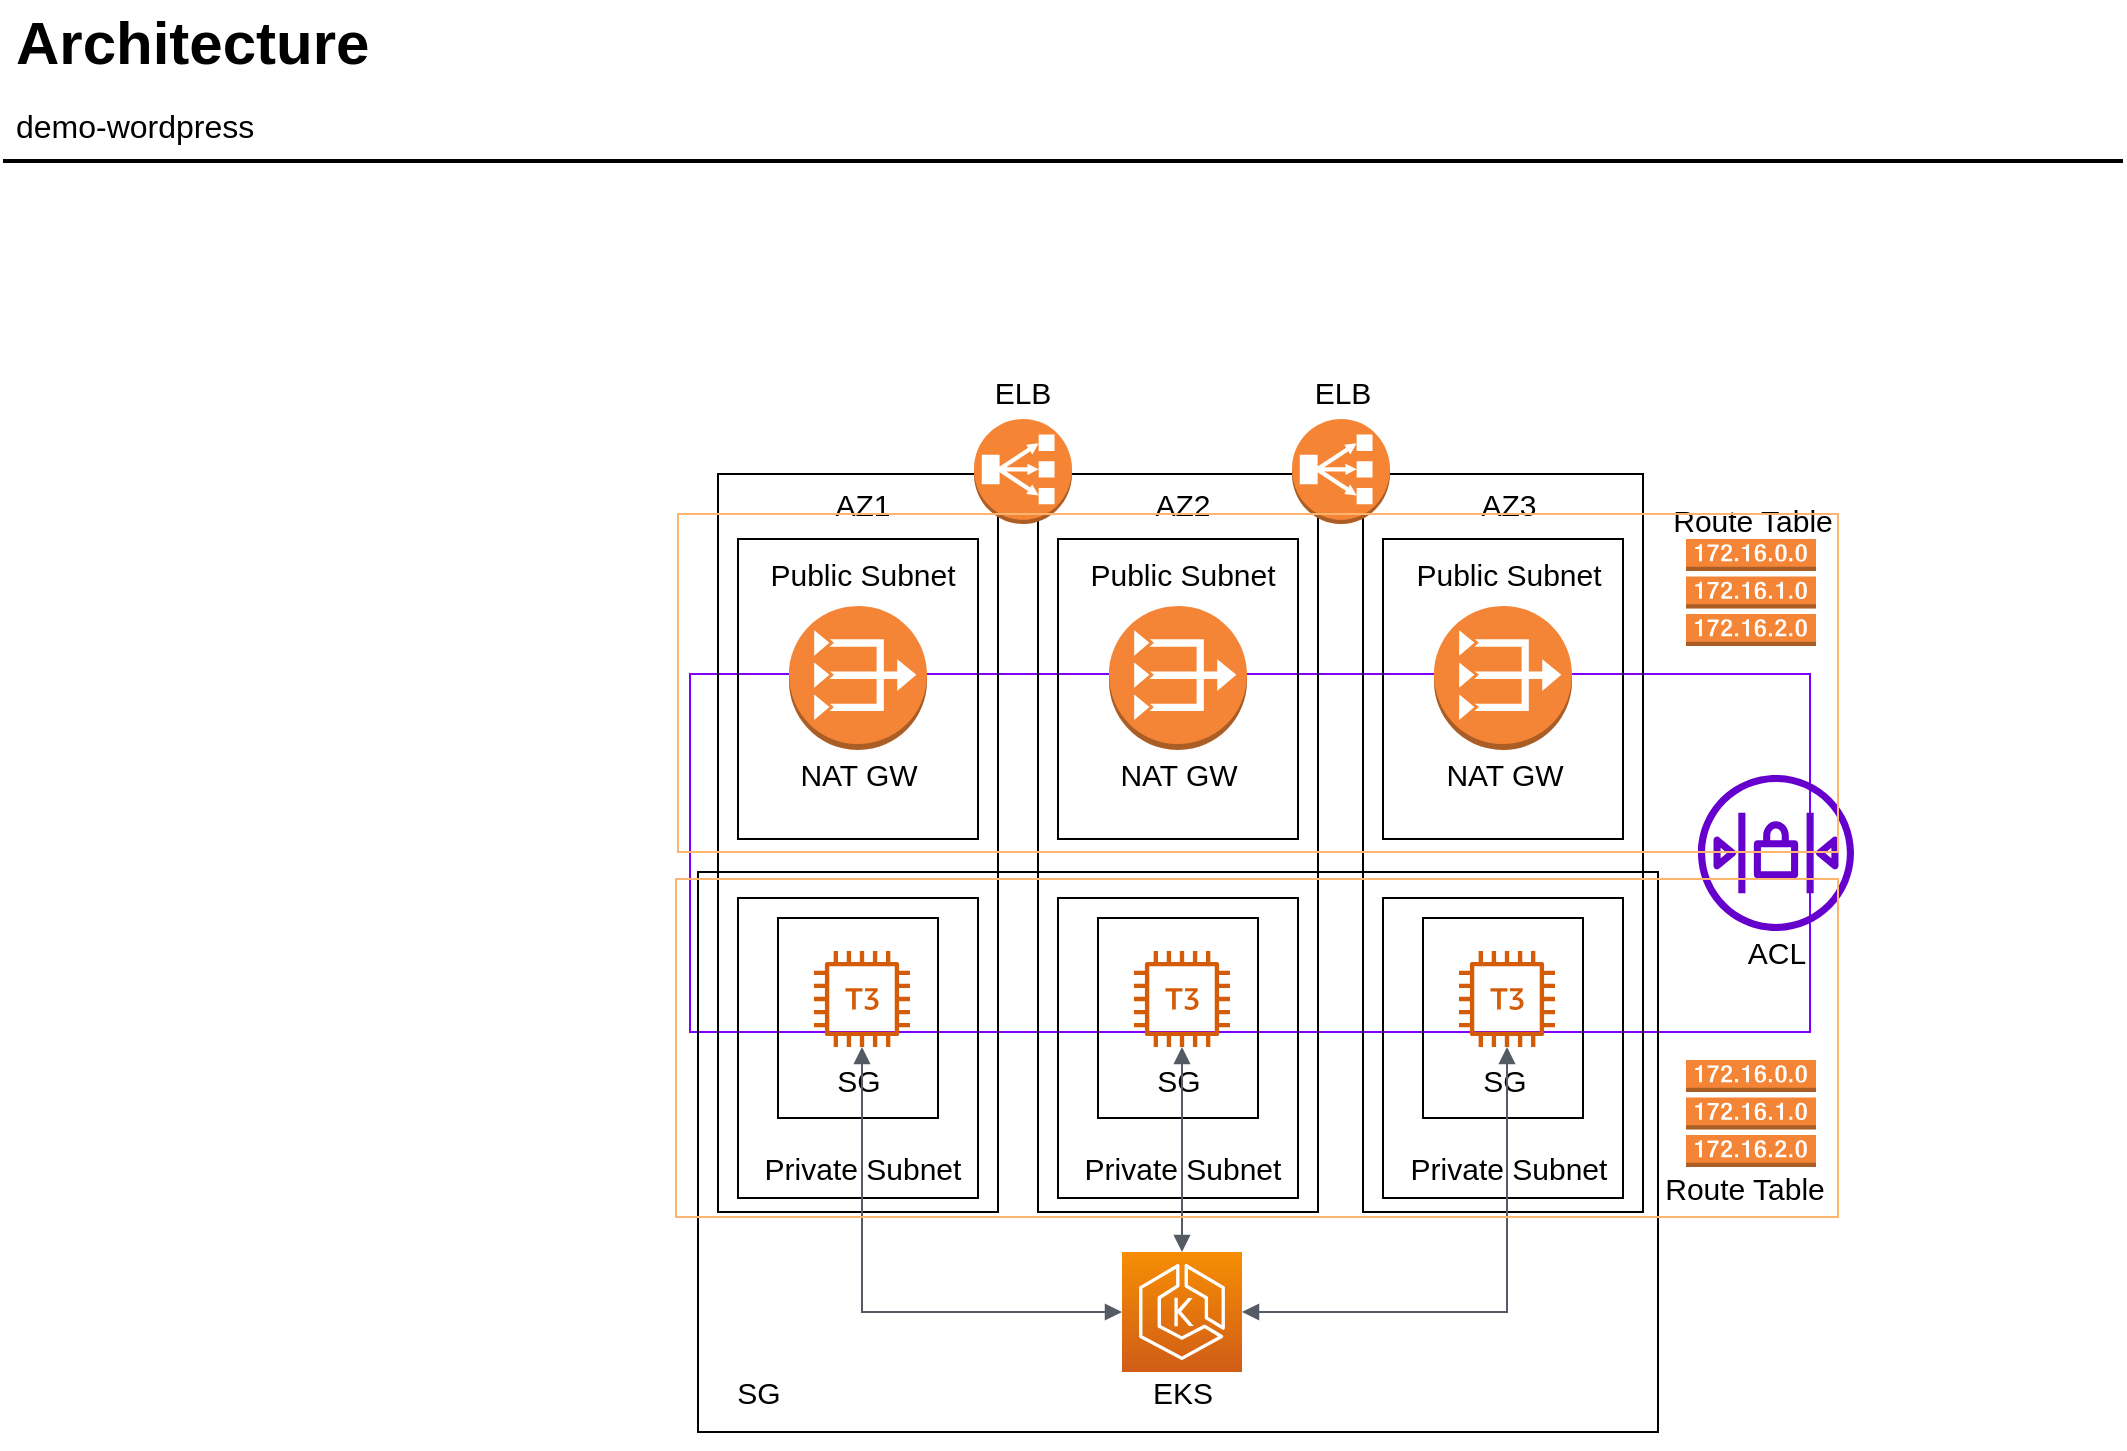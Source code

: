 <mxfile version="16.6.1" type="github">
  <diagram id="Ht1M8jgEwFfnCIfOTk4-" name="Page-1">
    <mxGraphModel dx="1673" dy="887" grid="1" gridSize="10" guides="1" tooltips="1" connect="1" arrows="1" fold="1" page="1" pageScale="1" pageWidth="1169" pageHeight="827" math="0" shadow="0">
      <root>
        <mxCell id="0" />
        <mxCell id="1" parent="0" />
        <mxCell id="Htbz3_5xFDLYGNEnt884-63" value="" style="rounded=0;whiteSpace=wrap;html=1;fontSize=15;fontColor=#DBD4EE;fillColor=none;strokeColor=#7F00FF;" vertex="1" parent="1">
          <mxGeometry x="396" y="401" width="560" height="179" as="geometry" />
        </mxCell>
        <mxCell id="Htbz3_5xFDLYGNEnt884-4" value="" style="rounded=0;whiteSpace=wrap;html=1;fillColor=none;" vertex="1" parent="1">
          <mxGeometry x="440" y="523" width="80" height="100" as="geometry" />
        </mxCell>
        <mxCell id="Htbz3_5xFDLYGNEnt884-12" value="" style="rounded=0;whiteSpace=wrap;html=1;fontSize=15;fillColor=none;" vertex="1" parent="1">
          <mxGeometry x="420" y="513" width="120" height="150" as="geometry" />
        </mxCell>
        <mxCell id="Htbz3_5xFDLYGNEnt884-22" value="" style="rounded=0;whiteSpace=wrap;html=1;fillColor=none;" vertex="1" parent="1">
          <mxGeometry x="600" y="523" width="80" height="100" as="geometry" />
        </mxCell>
        <mxCell id="Htbz3_5xFDLYGNEnt884-33" value="" style="rounded=0;whiteSpace=wrap;html=1;fillColor=none;" vertex="1" parent="1">
          <mxGeometry x="762.5" y="523" width="80" height="100" as="geometry" />
        </mxCell>
        <mxCell id="Htbz3_5xFDLYGNEnt884-35" value="" style="rounded=0;whiteSpace=wrap;html=1;fontSize=15;fillColor=none;" vertex="1" parent="1">
          <mxGeometry x="742.5" y="513" width="120" height="150" as="geometry" />
        </mxCell>
        <mxCell id="Htbz3_5xFDLYGNEnt884-24" value="" style="rounded=0;whiteSpace=wrap;html=1;fontSize=15;fillColor=none;" vertex="1" parent="1">
          <mxGeometry x="580" y="513" width="120" height="150" as="geometry" />
        </mxCell>
        <mxCell id="Htbz3_5xFDLYGNEnt884-46" value="" style="rounded=0;whiteSpace=wrap;html=1;fontSize=15;fillColor=none;strokeColor=#000000;" vertex="1" parent="1">
          <mxGeometry x="400" y="500" width="480" height="280" as="geometry" />
        </mxCell>
        <mxCell id="Htbz3_5xFDLYGNEnt884-18" value="" style="rounded=0;whiteSpace=wrap;html=1;fontSize=15;fillColor=none;" vertex="1" parent="1">
          <mxGeometry x="410" y="301" width="140" height="369" as="geometry" />
        </mxCell>
        <mxCell id="-QjtrjUzRDEMRZ5MF8oH-47" value="Architecture" style="text;html=1;resizable=0;points=[];autosize=1;align=left;verticalAlign=top;spacingTop=-4;fontSize=30;fontStyle=1" parent="1" vertex="1">
          <mxGeometry x="56.5" y="64.5" width="190" height="40" as="geometry" />
        </mxCell>
        <mxCell id="-QjtrjUzRDEMRZ5MF8oH-48" value="demo-wordpress" style="text;html=1;resizable=0;points=[];autosize=1;align=left;verticalAlign=top;spacingTop=-4;fontSize=16;" parent="1" vertex="1">
          <mxGeometry x="56.5" y="114.5" width="130" height="20" as="geometry" />
        </mxCell>
        <mxCell id="SCVMTBWpLvtzJIhz15lM-1" value="" style="line;strokeWidth=2;html=1;fontSize=14;" parent="1" vertex="1">
          <mxGeometry x="52.5" y="139.5" width="1060" height="10" as="geometry" />
        </mxCell>
        <mxCell id="Htbz3_5xFDLYGNEnt884-3" value="" style="sketch=0;outlineConnect=0;fontColor=#232F3E;gradientColor=none;fillColor=#D45B07;strokeColor=none;dashed=0;verticalLabelPosition=bottom;verticalAlign=top;align=center;html=1;fontSize=12;fontStyle=0;aspect=fixed;pointerEvents=1;shape=mxgraph.aws4.t3_instance;" vertex="1" parent="1">
          <mxGeometry x="458" y="539.5" width="48" height="48" as="geometry" />
        </mxCell>
        <mxCell id="Htbz3_5xFDLYGNEnt884-5" value="&lt;font style=&quot;font-size: 15px&quot;&gt;SG&lt;/font&gt;" style="text;html=1;resizable=0;autosize=1;align=center;verticalAlign=middle;points=[];fillColor=none;strokeColor=none;rounded=0;" vertex="1" parent="1">
          <mxGeometry x="460" y="594" width="40" height="20" as="geometry" />
        </mxCell>
        <mxCell id="Htbz3_5xFDLYGNEnt884-13" value="Private Subnet" style="text;html=1;resizable=0;autosize=1;align=center;verticalAlign=middle;points=[];fillColor=none;strokeColor=none;rounded=0;fontSize=15;" vertex="1" parent="1">
          <mxGeometry x="427" y="638" width="110" height="20" as="geometry" />
        </mxCell>
        <mxCell id="Htbz3_5xFDLYGNEnt884-14" value="" style="rounded=0;whiteSpace=wrap;html=1;fontSize=15;fillColor=none;" vertex="1" parent="1">
          <mxGeometry x="420" y="333.5" width="120" height="150" as="geometry" />
        </mxCell>
        <mxCell id="Htbz3_5xFDLYGNEnt884-15" value="Public Subnet" style="text;html=1;resizable=0;autosize=1;align=center;verticalAlign=middle;points=[];fillColor=none;strokeColor=none;rounded=0;fontSize=15;" vertex="1" parent="1">
          <mxGeometry x="427" y="341" width="110" height="20" as="geometry" />
        </mxCell>
        <mxCell id="Htbz3_5xFDLYGNEnt884-16" value="" style="outlineConnect=0;dashed=0;verticalLabelPosition=bottom;verticalAlign=top;align=center;html=1;shape=mxgraph.aws3.vpc_nat_gateway;fillColor=#F58536;gradientColor=none;fontSize=15;" vertex="1" parent="1">
          <mxGeometry x="445.5" y="367" width="69" height="72" as="geometry" />
        </mxCell>
        <mxCell id="Htbz3_5xFDLYGNEnt884-17" value="NAT GW" style="text;html=1;resizable=0;autosize=1;align=center;verticalAlign=middle;points=[];fillColor=none;strokeColor=none;rounded=0;fontSize=15;" vertex="1" parent="1">
          <mxGeometry x="445" y="441" width="70" height="20" as="geometry" />
        </mxCell>
        <mxCell id="Htbz3_5xFDLYGNEnt884-19" value="AZ1" style="text;html=1;resizable=0;autosize=1;align=center;verticalAlign=middle;points=[];fillColor=none;strokeColor=none;rounded=0;fontSize=15;" vertex="1" parent="1">
          <mxGeometry x="462" y="306" width="40" height="20" as="geometry" />
        </mxCell>
        <mxCell id="Htbz3_5xFDLYGNEnt884-20" value="" style="rounded=0;whiteSpace=wrap;html=1;fontSize=15;fillColor=none;" vertex="1" parent="1">
          <mxGeometry x="570" y="301" width="140" height="369" as="geometry" />
        </mxCell>
        <mxCell id="Htbz3_5xFDLYGNEnt884-21" value="" style="sketch=0;outlineConnect=0;fontColor=#232F3E;gradientColor=none;fillColor=#D45B07;strokeColor=none;dashed=0;verticalLabelPosition=bottom;verticalAlign=top;align=center;html=1;fontSize=12;fontStyle=0;aspect=fixed;pointerEvents=1;shape=mxgraph.aws4.t3_instance;" vertex="1" parent="1">
          <mxGeometry x="618" y="539.5" width="48" height="48" as="geometry" />
        </mxCell>
        <mxCell id="Htbz3_5xFDLYGNEnt884-23" value="&lt;font style=&quot;font-size: 15px&quot;&gt;SG&lt;/font&gt;" style="text;html=1;resizable=0;autosize=1;align=center;verticalAlign=middle;points=[];fillColor=none;strokeColor=none;rounded=0;" vertex="1" parent="1">
          <mxGeometry x="620" y="594" width="40" height="20" as="geometry" />
        </mxCell>
        <mxCell id="Htbz3_5xFDLYGNEnt884-25" value="Private Subnet" style="text;html=1;resizable=0;autosize=1;align=center;verticalAlign=middle;points=[];fillColor=none;strokeColor=none;rounded=0;fontSize=15;" vertex="1" parent="1">
          <mxGeometry x="587" y="638" width="110" height="20" as="geometry" />
        </mxCell>
        <mxCell id="Htbz3_5xFDLYGNEnt884-26" value="" style="rounded=0;whiteSpace=wrap;html=1;fontSize=15;fillColor=none;" vertex="1" parent="1">
          <mxGeometry x="580" y="333.5" width="120" height="150" as="geometry" />
        </mxCell>
        <mxCell id="Htbz3_5xFDLYGNEnt884-27" value="Public Subnet" style="text;html=1;resizable=0;autosize=1;align=center;verticalAlign=middle;points=[];fillColor=none;strokeColor=none;rounded=0;fontSize=15;" vertex="1" parent="1">
          <mxGeometry x="587" y="341" width="110" height="20" as="geometry" />
        </mxCell>
        <mxCell id="Htbz3_5xFDLYGNEnt884-28" value="" style="outlineConnect=0;dashed=0;verticalLabelPosition=bottom;verticalAlign=top;align=center;html=1;shape=mxgraph.aws3.vpc_nat_gateway;fillColor=#F58536;gradientColor=none;fontSize=15;" vertex="1" parent="1">
          <mxGeometry x="605.5" y="367" width="69" height="72" as="geometry" />
        </mxCell>
        <mxCell id="Htbz3_5xFDLYGNEnt884-29" value="NAT GW" style="text;html=1;resizable=0;autosize=1;align=center;verticalAlign=middle;points=[];fillColor=none;strokeColor=none;rounded=0;fontSize=15;" vertex="1" parent="1">
          <mxGeometry x="605" y="441" width="70" height="20" as="geometry" />
        </mxCell>
        <mxCell id="Htbz3_5xFDLYGNEnt884-30" value="AZ2" style="text;html=1;resizable=0;autosize=1;align=center;verticalAlign=middle;points=[];fillColor=none;strokeColor=none;rounded=0;fontSize=15;" vertex="1" parent="1">
          <mxGeometry x="622" y="306" width="40" height="20" as="geometry" />
        </mxCell>
        <mxCell id="Htbz3_5xFDLYGNEnt884-31" value="" style="rounded=0;whiteSpace=wrap;html=1;fontSize=15;fillColor=none;" vertex="1" parent="1">
          <mxGeometry x="732.5" y="301" width="140" height="369" as="geometry" />
        </mxCell>
        <mxCell id="Htbz3_5xFDLYGNEnt884-32" value="" style="sketch=0;outlineConnect=0;fontColor=#232F3E;gradientColor=none;fillColor=#D45B07;strokeColor=none;dashed=0;verticalLabelPosition=bottom;verticalAlign=top;align=center;html=1;fontSize=12;fontStyle=0;aspect=fixed;pointerEvents=1;shape=mxgraph.aws4.t3_instance;" vertex="1" parent="1">
          <mxGeometry x="780.5" y="539.5" width="48" height="48" as="geometry" />
        </mxCell>
        <mxCell id="Htbz3_5xFDLYGNEnt884-34" value="&lt;font style=&quot;font-size: 15px&quot;&gt;SG&lt;/font&gt;" style="text;html=1;resizable=0;autosize=1;align=center;verticalAlign=middle;points=[];fillColor=none;strokeColor=none;rounded=0;" vertex="1" parent="1">
          <mxGeometry x="782.5" y="594" width="40" height="20" as="geometry" />
        </mxCell>
        <mxCell id="Htbz3_5xFDLYGNEnt884-36" value="Private Subnet" style="text;html=1;resizable=0;autosize=1;align=center;verticalAlign=middle;points=[];fillColor=none;strokeColor=none;rounded=0;fontSize=15;" vertex="1" parent="1">
          <mxGeometry x="749.5" y="638" width="110" height="20" as="geometry" />
        </mxCell>
        <mxCell id="Htbz3_5xFDLYGNEnt884-37" value="" style="rounded=0;whiteSpace=wrap;html=1;fontSize=15;fillColor=none;" vertex="1" parent="1">
          <mxGeometry x="742.5" y="333.5" width="120" height="150" as="geometry" />
        </mxCell>
        <mxCell id="Htbz3_5xFDLYGNEnt884-38" value="Public Subnet" style="text;html=1;resizable=0;autosize=1;align=center;verticalAlign=middle;points=[];fillColor=none;strokeColor=none;rounded=0;fontSize=15;" vertex="1" parent="1">
          <mxGeometry x="749.5" y="341" width="110" height="20" as="geometry" />
        </mxCell>
        <mxCell id="Htbz3_5xFDLYGNEnt884-39" value="" style="outlineConnect=0;dashed=0;verticalLabelPosition=bottom;verticalAlign=top;align=center;html=1;shape=mxgraph.aws3.vpc_nat_gateway;fillColor=#F58536;gradientColor=none;fontSize=15;" vertex="1" parent="1">
          <mxGeometry x="768" y="367" width="69" height="72" as="geometry" />
        </mxCell>
        <mxCell id="Htbz3_5xFDLYGNEnt884-40" value="NAT GW" style="text;html=1;resizable=0;autosize=1;align=center;verticalAlign=middle;points=[];fillColor=none;strokeColor=none;rounded=0;fontSize=15;" vertex="1" parent="1">
          <mxGeometry x="767.5" y="441" width="70" height="20" as="geometry" />
        </mxCell>
        <mxCell id="Htbz3_5xFDLYGNEnt884-41" value="AZ3" style="text;html=1;resizable=0;autosize=1;align=center;verticalAlign=middle;points=[];fillColor=none;strokeColor=none;rounded=0;fontSize=15;" vertex="1" parent="1">
          <mxGeometry x="784.5" y="306" width="40" height="20" as="geometry" />
        </mxCell>
        <mxCell id="Htbz3_5xFDLYGNEnt884-42" value="" style="outlineConnect=0;dashed=0;verticalLabelPosition=bottom;verticalAlign=top;align=center;html=1;shape=mxgraph.aws3.classic_load_balancer;fillColor=#F58534;gradientColor=none;fontSize=15;" vertex="1" parent="1">
          <mxGeometry x="538" y="273.5" width="49" height="52.5" as="geometry" />
        </mxCell>
        <mxCell id="Htbz3_5xFDLYGNEnt884-43" value="" style="outlineConnect=0;dashed=0;verticalLabelPosition=bottom;verticalAlign=top;align=center;html=1;shape=mxgraph.aws3.classic_load_balancer;fillColor=#F58534;gradientColor=none;fontSize=15;" vertex="1" parent="1">
          <mxGeometry x="697" y="273.5" width="49" height="52.5" as="geometry" />
        </mxCell>
        <mxCell id="Htbz3_5xFDLYGNEnt884-44" value="ELB" style="text;html=1;resizable=0;autosize=1;align=center;verticalAlign=middle;points=[];fillColor=none;strokeColor=none;rounded=0;fontSize=15;" vertex="1" parent="1">
          <mxGeometry x="541.5" y="250" width="40" height="20" as="geometry" />
        </mxCell>
        <mxCell id="Htbz3_5xFDLYGNEnt884-45" value="ELB" style="text;html=1;resizable=0;autosize=1;align=center;verticalAlign=middle;points=[];fillColor=none;strokeColor=none;rounded=0;fontSize=15;" vertex="1" parent="1">
          <mxGeometry x="701.5" y="250" width="40" height="20" as="geometry" />
        </mxCell>
        <mxCell id="Htbz3_5xFDLYGNEnt884-48" value="" style="sketch=0;points=[[0,0,0],[0.25,0,0],[0.5,0,0],[0.75,0,0],[1,0,0],[0,1,0],[0.25,1,0],[0.5,1,0],[0.75,1,0],[1,1,0],[0,0.25,0],[0,0.5,0],[0,0.75,0],[1,0.25,0],[1,0.5,0],[1,0.75,0]];outlineConnect=0;fontColor=#232F3E;gradientColor=#F78E04;gradientDirection=north;fillColor=#D05C17;strokeColor=#ffffff;dashed=0;verticalLabelPosition=bottom;verticalAlign=top;align=center;html=1;fontSize=12;fontStyle=0;aspect=fixed;shape=mxgraph.aws4.resourceIcon;resIcon=mxgraph.aws4.eks;" vertex="1" parent="1">
          <mxGeometry x="612" y="690" width="60" height="60" as="geometry" />
        </mxCell>
        <mxCell id="Htbz3_5xFDLYGNEnt884-54" value="" style="edgeStyle=orthogonalEdgeStyle;html=1;endArrow=block;elbow=vertical;startArrow=block;startFill=1;endFill=1;strokeColor=#545B64;rounded=0;fontSize=15;fontColor=#F8EDD2;" edge="1" parent="1" source="Htbz3_5xFDLYGNEnt884-48" target="Htbz3_5xFDLYGNEnt884-32">
          <mxGeometry width="100" relative="1" as="geometry">
            <mxPoint x="730" y="711" as="sourcePoint" />
            <mxPoint x="830" y="711" as="targetPoint" />
          </mxGeometry>
        </mxCell>
        <mxCell id="Htbz3_5xFDLYGNEnt884-55" value="" style="edgeStyle=orthogonalEdgeStyle;html=1;endArrow=block;elbow=vertical;startArrow=block;startFill=1;endFill=1;strokeColor=#545B64;rounded=0;fontSize=15;fontColor=#F8EDD2;exitX=0;exitY=0.5;exitDx=0;exitDy=0;exitPerimeter=0;" edge="1" parent="1" source="Htbz3_5xFDLYGNEnt884-48" target="Htbz3_5xFDLYGNEnt884-3">
          <mxGeometry width="100" relative="1" as="geometry">
            <mxPoint x="680" y="780.059" as="sourcePoint" />
            <mxPoint x="814.529" y="597.5" as="targetPoint" />
          </mxGeometry>
        </mxCell>
        <mxCell id="Htbz3_5xFDLYGNEnt884-56" value="" style="edgeStyle=orthogonalEdgeStyle;html=1;endArrow=block;elbow=vertical;startArrow=block;startFill=1;endFill=1;strokeColor=#545B64;rounded=0;fontSize=15;fontColor=#F8EDD2;exitX=0.5;exitY=0;exitDx=0;exitDy=0;exitPerimeter=0;" edge="1" parent="1" source="Htbz3_5xFDLYGNEnt884-48" target="Htbz3_5xFDLYGNEnt884-21">
          <mxGeometry width="100" relative="1" as="geometry">
            <mxPoint x="680" y="780.059" as="sourcePoint" />
            <mxPoint x="814.529" y="597.5" as="targetPoint" />
          </mxGeometry>
        </mxCell>
        <mxCell id="Htbz3_5xFDLYGNEnt884-57" style="edgeStyle=orthogonalEdgeStyle;rounded=0;orthogonalLoop=1;jettySize=auto;html=1;exitX=0.5;exitY=1;exitDx=0;exitDy=0;fontSize=15;fontColor=#F8EDD2;" edge="1" parent="1" source="Htbz3_5xFDLYGNEnt884-46" target="Htbz3_5xFDLYGNEnt884-46">
          <mxGeometry relative="1" as="geometry" />
        </mxCell>
        <mxCell id="Htbz3_5xFDLYGNEnt884-58" value="&lt;font style=&quot;font-size: 15px&quot;&gt;SG&lt;/font&gt;" style="text;html=1;resizable=0;autosize=1;align=center;verticalAlign=middle;points=[];fillColor=none;strokeColor=none;rounded=0;" vertex="1" parent="1">
          <mxGeometry x="410" y="750" width="40" height="20" as="geometry" />
        </mxCell>
        <mxCell id="Htbz3_5xFDLYGNEnt884-60" value="EKS" style="text;html=1;resizable=0;autosize=1;align=center;verticalAlign=middle;points=[];fillColor=none;strokeColor=none;rounded=0;fontSize=15;" vertex="1" parent="1">
          <mxGeometry x="617" y="750" width="50" height="20" as="geometry" />
        </mxCell>
        <mxCell id="Htbz3_5xFDLYGNEnt884-61" value="ACL" style="text;html=1;resizable=0;autosize=1;align=center;verticalAlign=middle;points=[];fillColor=none;strokeColor=none;rounded=0;fontSize=15;" vertex="1" parent="1">
          <mxGeometry x="919" y="529.5" width="40" height="20" as="geometry" />
        </mxCell>
        <mxCell id="Htbz3_5xFDLYGNEnt884-66" value="" style="sketch=0;outlineConnect=0;fontColor=#232F3E;gradientColor=none;fillColor=#6600CC;strokeColor=none;dashed=0;verticalLabelPosition=bottom;verticalAlign=top;align=center;html=1;fontSize=12;fontStyle=0;aspect=fixed;pointerEvents=1;shape=mxgraph.aws4.network_access_control_list;shadow=0;labelBackgroundColor=none;" vertex="1" parent="1">
          <mxGeometry x="900" y="451.5" width="78" height="78" as="geometry" />
        </mxCell>
        <mxCell id="Htbz3_5xFDLYGNEnt884-70" value="" style="outlineConnect=0;dashed=0;verticalLabelPosition=bottom;verticalAlign=top;align=center;html=1;shape=mxgraph.aws3.route_table;fillColor=#F58536;gradientColor=none;shadow=0;labelBackgroundColor=none;sketch=0;fontSize=15;fontColor=#DBD4EE;strokeColor=#66FFFF;" vertex="1" parent="1">
          <mxGeometry x="894" y="333.5" width="65" height="53.5" as="geometry" />
        </mxCell>
        <mxCell id="Htbz3_5xFDLYGNEnt884-71" value="" style="outlineConnect=0;dashed=0;verticalLabelPosition=bottom;verticalAlign=top;align=center;html=1;shape=mxgraph.aws3.route_table;fillColor=#F58536;gradientColor=none;shadow=0;labelBackgroundColor=none;sketch=0;fontSize=15;fontColor=#DBD4EE;strokeColor=#66FFFF;" vertex="1" parent="1">
          <mxGeometry x="894" y="594" width="65" height="53.5" as="geometry" />
        </mxCell>
        <mxCell id="Htbz3_5xFDLYGNEnt884-72" value="Route Table" style="text;html=1;resizable=0;autosize=1;align=center;verticalAlign=middle;points=[];fillColor=none;strokeColor=none;rounded=0;fontSize=15;" vertex="1" parent="1">
          <mxGeometry x="876.5" y="313.5" width="100" height="20" as="geometry" />
        </mxCell>
        <mxCell id="Htbz3_5xFDLYGNEnt884-73" value="Route Table" style="text;html=1;resizable=0;autosize=1;align=center;verticalAlign=middle;points=[];fillColor=none;strokeColor=none;rounded=0;fontSize=15;" vertex="1" parent="1">
          <mxGeometry x="872.5" y="647.5" width="100" height="20" as="geometry" />
        </mxCell>
        <mxCell id="Htbz3_5xFDLYGNEnt884-74" value="" style="rounded=0;whiteSpace=wrap;html=1;shadow=0;labelBackgroundColor=none;sketch=0;fontSize=15;fontColor=#DBD4EE;strokeColor=#FFB570;fillColor=none;gradientColor=none;" vertex="1" parent="1">
          <mxGeometry x="390" y="321" width="580" height="169" as="geometry" />
        </mxCell>
        <mxCell id="Htbz3_5xFDLYGNEnt884-75" value="" style="rounded=0;whiteSpace=wrap;html=1;shadow=0;labelBackgroundColor=none;sketch=0;fontSize=15;fontColor=#DBD4EE;strokeColor=#FFB570;fillColor=none;gradientColor=none;" vertex="1" parent="1">
          <mxGeometry x="389" y="503.5" width="581" height="169" as="geometry" />
        </mxCell>
      </root>
    </mxGraphModel>
  </diagram>
</mxfile>
